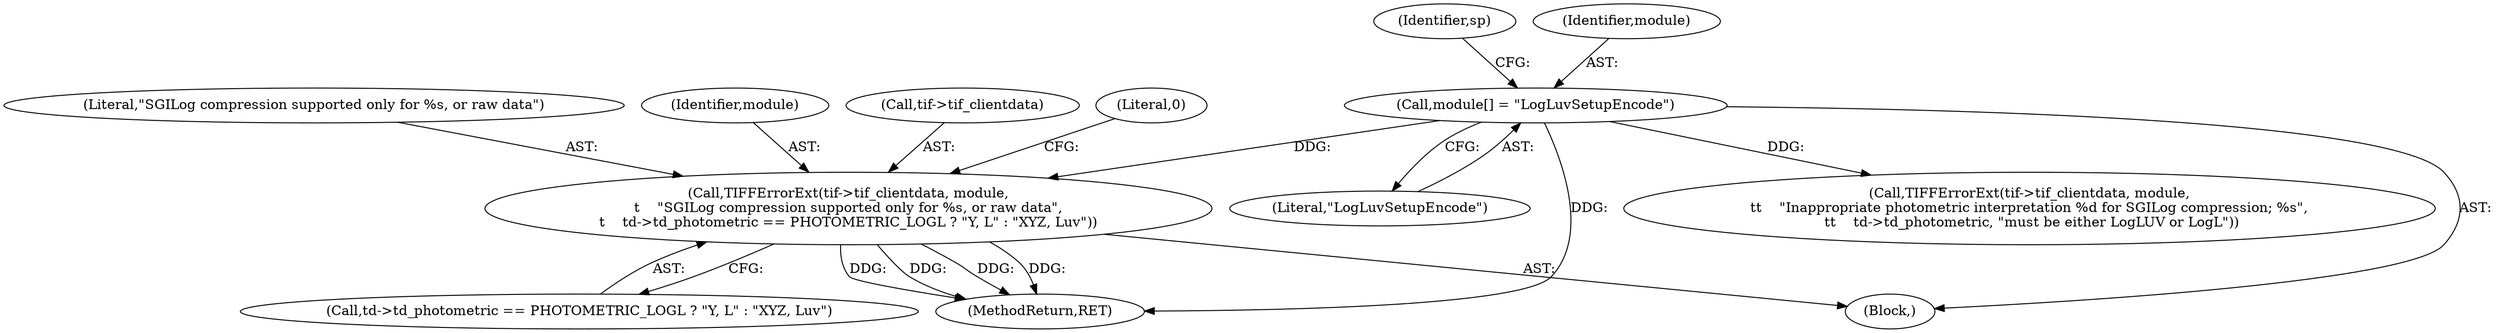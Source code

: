 digraph "0_libtiff_1044b43637fa7f70fb19b93593777b78bd20da86_0@pointer" {
"1000244" [label="(Call,TIFFErrorExt(tif->tif_clientdata, module,\n\t    \"SGILog compression supported only for %s, or raw data\",\n\t    td->td_photometric == PHOTOMETRIC_LOGL ? \"Y, L\" : \"XYZ, Luv\"))"];
"1000104" [label="(Call,module[] = \"LogLuvSetupEncode\")"];
"1000102" [label="(Block,)"];
"1000249" [label="(Literal,\"SGILog compression supported only for %s, or raw data\")"];
"1000250" [label="(Call,td->td_photometric == PHOTOMETRIC_LOGL ? \"Y, L\" : \"XYZ, Luv\")"];
"1000106" [label="(Literal,\"LogLuvSetupEncode\")"];
"1000225" [label="(Call,TIFFErrorExt(tif->tif_clientdata, module,\n\t\t    \"Inappropriate photometric interpretation %d for SGILog compression; %s\",\n \t\t    td->td_photometric, \"must be either LogLUV or LogL\"))"];
"1000248" [label="(Identifier,module)"];
"1000109" [label="(Identifier,sp)"];
"1000105" [label="(Identifier,module)"];
"1000245" [label="(Call,tif->tif_clientdata)"];
"1000104" [label="(Call,module[] = \"LogLuvSetupEncode\")"];
"1000260" [label="(MethodReturn,RET)"];
"1000244" [label="(Call,TIFFErrorExt(tif->tif_clientdata, module,\n\t    \"SGILog compression supported only for %s, or raw data\",\n\t    td->td_photometric == PHOTOMETRIC_LOGL ? \"Y, L\" : \"XYZ, Luv\"))"];
"1000259" [label="(Literal,0)"];
"1000244" -> "1000102"  [label="AST: "];
"1000244" -> "1000250"  [label="CFG: "];
"1000245" -> "1000244"  [label="AST: "];
"1000248" -> "1000244"  [label="AST: "];
"1000249" -> "1000244"  [label="AST: "];
"1000250" -> "1000244"  [label="AST: "];
"1000259" -> "1000244"  [label="CFG: "];
"1000244" -> "1000260"  [label="DDG: "];
"1000244" -> "1000260"  [label="DDG: "];
"1000244" -> "1000260"  [label="DDG: "];
"1000244" -> "1000260"  [label="DDG: "];
"1000104" -> "1000244"  [label="DDG: "];
"1000104" -> "1000102"  [label="AST: "];
"1000104" -> "1000106"  [label="CFG: "];
"1000105" -> "1000104"  [label="AST: "];
"1000106" -> "1000104"  [label="AST: "];
"1000109" -> "1000104"  [label="CFG: "];
"1000104" -> "1000260"  [label="DDG: "];
"1000104" -> "1000225"  [label="DDG: "];
}

